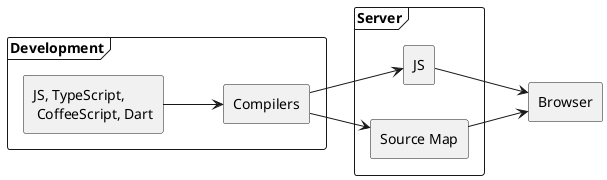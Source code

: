 @startuml

left to right direction

frame "Development" as Development {
    agent "JS, TypeScript, \n CoffeeScript, Dart" as Code
    agent "Compilers" as Transpiler
}
frame "Server" as Server {
    agent "JS" as JS
    agent "Source Map" as SourceMap
}
agent "Browser" as Browser

Code --> Transpiler
Transpiler --> JS
Transpiler --> SourceMap

JS --> Browser
SourceMap --> Browser

@enduml
